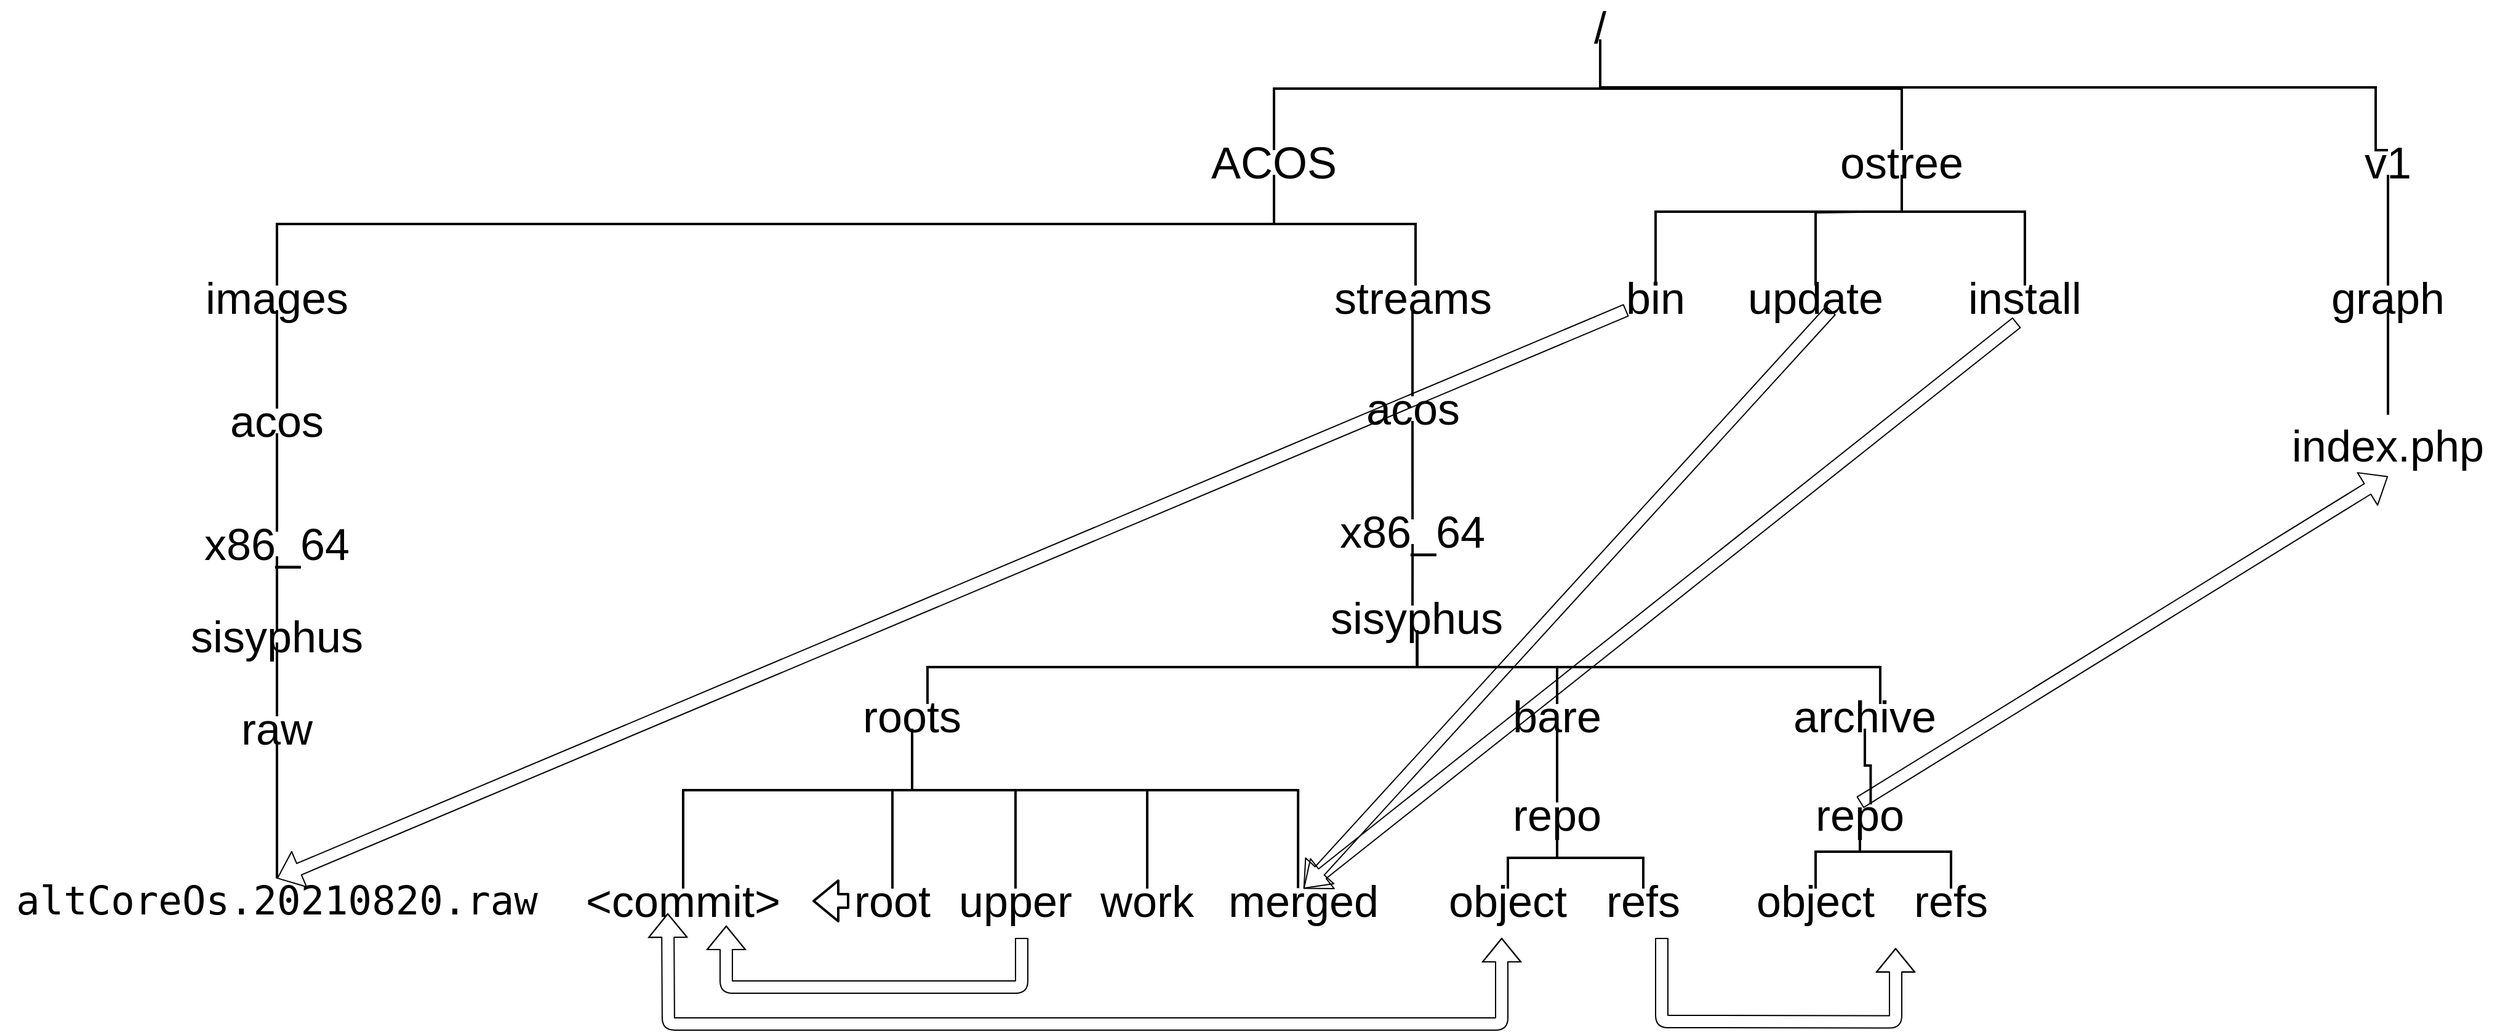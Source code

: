 <mxfile version="13.6.2" type="device"><diagram id="TjwSUJZpdIzTSSilTaJ3" name="Page-1"><mxGraphModel dx="2858" dy="-65" grid="1" gridSize="10" guides="1" tooltips="1" connect="1" arrows="1" fold="1" page="1" pageScale="1" pageWidth="827" pageHeight="1169" math="0" shadow="0"><root><mxCell id="0"/><mxCell id="1" parent="0"/><mxCell id="2EUhZd1DwOkogr_mi7t8-1" style="edgeStyle=orthogonalEdgeStyle;rounded=0;orthogonalLoop=1;jettySize=auto;html=1;endArrow=none;endFill=0;strokeWidth=2;" parent="1" source="2EUhZd1DwOkogr_mi7t8-3" target="2EUhZd1DwOkogr_mi7t8-6" edge="1"><mxGeometry relative="1" as="geometry"><Array as="points"><mxPoint x="1030" y="1370"/><mxPoint x="765" y="1370"/></Array></mxGeometry></mxCell><mxCell id="2EUhZd1DwOkogr_mi7t8-2" style="edgeStyle=orthogonalEdgeStyle;rounded=0;orthogonalLoop=1;jettySize=auto;html=1;exitX=0.5;exitY=1;exitDx=0;exitDy=0;entryX=0.5;entryY=0;entryDx=0;entryDy=0;endArrow=none;endFill=0;strokeWidth=2;" parent="1" source="2EUhZd1DwOkogr_mi7t8-3" target="2EUhZd1DwOkogr_mi7t8-8" edge="1"><mxGeometry relative="1" as="geometry"><Array as="points"><mxPoint x="1030" y="1369"/><mxPoint x="1660" y="1369"/></Array></mxGeometry></mxCell><mxCell id="2EUhZd1DwOkogr_mi7t8-83" style="edgeStyle=orthogonalEdgeStyle;rounded=0;orthogonalLoop=1;jettySize=auto;html=1;endArrow=none;endFill=0;strokeWidth=2;" parent="1" source="2EUhZd1DwOkogr_mi7t8-3" target="2EUhZd1DwOkogr_mi7t8-75" edge="1"><mxGeometry relative="1" as="geometry"><Array as="points"><mxPoint x="1030" y="1370"/><mxPoint x="1275" y="1370"/></Array></mxGeometry></mxCell><mxCell id="2EUhZd1DwOkogr_mi7t8-3" value="&lt;font style=&quot;font-size: 36px&quot;&gt;/&lt;/font&gt;" style="text;html=1;strokeColor=none;fillColor=none;align=center;verticalAlign=middle;whiteSpace=wrap;rounded=0;" parent="1" vertex="1"><mxGeometry x="1010" y="1310" width="40" height="20" as="geometry"/></mxCell><mxCell id="2EUhZd1DwOkogr_mi7t8-4" style="edgeStyle=orthogonalEdgeStyle;rounded=0;orthogonalLoop=1;jettySize=auto;html=1;exitX=0.5;exitY=1;exitDx=0;exitDy=0;entryX=0.5;entryY=0;entryDx=0;entryDy=0;endArrow=none;endFill=0;strokeWidth=2;" parent="1" source="2EUhZd1DwOkogr_mi7t8-6" target="2EUhZd1DwOkogr_mi7t8-12" edge="1"><mxGeometry relative="1" as="geometry"><Array as="points"><mxPoint x="765" y="1480"/><mxPoint x="-45" y="1480"/></Array></mxGeometry></mxCell><mxCell id="2EUhZd1DwOkogr_mi7t8-5" style="edgeStyle=orthogonalEdgeStyle;rounded=0;orthogonalLoop=1;jettySize=auto;html=1;exitX=0.5;exitY=1;exitDx=0;exitDy=0;endArrow=none;endFill=0;strokeWidth=2;" parent="1" source="2EUhZd1DwOkogr_mi7t8-6" target="2EUhZd1DwOkogr_mi7t8-23" edge="1"><mxGeometry relative="1" as="geometry"><Array as="points"><mxPoint x="765" y="1480"/><mxPoint x="880" y="1480"/></Array></mxGeometry></mxCell><mxCell id="2EUhZd1DwOkogr_mi7t8-6" value="&lt;font style=&quot;font-size: 36px&quot;&gt;ACOS&lt;/font&gt;" style="text;html=1;strokeColor=none;fillColor=none;align=center;verticalAlign=middle;whiteSpace=wrap;rounded=0;" parent="1" vertex="1"><mxGeometry x="740" y="1420" width="50" height="20" as="geometry"/></mxCell><mxCell id="2EUhZd1DwOkogr_mi7t8-7" style="edgeStyle=orthogonalEdgeStyle;rounded=0;orthogonalLoop=1;jettySize=auto;html=1;entryX=0.5;entryY=0;entryDx=0;entryDy=0;endArrow=none;endFill=0;strokeWidth=2;" parent="1" source="2EUhZd1DwOkogr_mi7t8-8" target="2EUhZd1DwOkogr_mi7t8-10" edge="1"><mxGeometry relative="1" as="geometry"/></mxCell><mxCell id="2EUhZd1DwOkogr_mi7t8-8" value="&lt;font style=&quot;font-size: 36px&quot;&gt;v1&lt;/font&gt;&lt;span style=&quot;color: rgba(0 , 0 , 0 , 0) ; font-family: monospace ; font-size: 0px&quot;&gt;%3CmxGraphModel%3E%3Croot%3E%3CmxCell%20id%3D%220%22%2F%3E%3CmxCell%20id%3D%221%22%20parent%3D%220%22%2F%3E%3CmxCell%20id%3D%222%22%20value%3D%22%26lt%3Bfont%20style%3D%26quot%3Bfont-size%3A%2036px%26quot%3B%26gt%3BACOS%26lt%3B%2Ffont%26gt%3B%22%20style%3D%22text%3Bhtml%3D1%3BstrokeColor%3Dnone%3BfillColor%3Dnone%3Balign%3Dcenter%3BverticalAlign%3Dmiddle%3BwhiteSpace%3Dwrap%3Brounded%3D0%3B%22%20vertex%3D%221%22%20parent%3D%221%22%3E%3CmxGeometry%20x%3D%22425%22%20y%3D%221380%22%20width%3D%2250%22%20height%3D%2220%22%20as%3D%22geometry%22%2F%3E%3C%2FmxCell%3E%3C%2Froot%3E%3C%2FmxGraphModel%3E&lt;/span&gt;" style="text;html=1;strokeColor=none;fillColor=none;align=center;verticalAlign=middle;whiteSpace=wrap;rounded=0;" parent="1" vertex="1"><mxGeometry x="1645" y="1420" width="50" height="20" as="geometry"/></mxCell><mxCell id="2EUhZd1DwOkogr_mi7t8-9" style="edgeStyle=orthogonalEdgeStyle;rounded=0;orthogonalLoop=1;jettySize=auto;html=1;endArrow=none;endFill=0;strokeWidth=2;" parent="1" source="2EUhZd1DwOkogr_mi7t8-10" target="2EUhZd1DwOkogr_mi7t8-18" edge="1"><mxGeometry relative="1" as="geometry"/></mxCell><mxCell id="2EUhZd1DwOkogr_mi7t8-10" value="&lt;span style=&quot;font-size: 36px&quot;&gt;graph&lt;/span&gt;" style="text;html=1;strokeColor=none;fillColor=none;align=center;verticalAlign=middle;whiteSpace=wrap;rounded=0;" parent="1" vertex="1"><mxGeometry x="1645" y="1530" width="50" height="20" as="geometry"/></mxCell><mxCell id="2EUhZd1DwOkogr_mi7t8-11" style="edgeStyle=orthogonalEdgeStyle;rounded=0;orthogonalLoop=1;jettySize=auto;html=1;exitX=0.5;exitY=1;exitDx=0;exitDy=0;entryX=0.5;entryY=0;entryDx=0;entryDy=0;endArrow=none;endFill=0;strokeWidth=2;" parent="1" source="2EUhZd1DwOkogr_mi7t8-28" target="2EUhZd1DwOkogr_mi7t8-25" edge="1"><mxGeometry relative="1" as="geometry"/></mxCell><mxCell id="2EUhZd1DwOkogr_mi7t8-12" value="&lt;font style=&quot;font-size: 36px&quot;&gt;images&lt;/font&gt;" style="text;html=1;strokeColor=none;fillColor=none;align=center;verticalAlign=middle;whiteSpace=wrap;rounded=0;" parent="1" vertex="1"><mxGeometry x="-70" y="1530" width="50" height="20" as="geometry"/></mxCell><mxCell id="2EUhZd1DwOkogr_mi7t8-58" style="edgeStyle=orthogonalEdgeStyle;rounded=0;orthogonalLoop=1;jettySize=auto;html=1;entryX=0.75;entryY=0;entryDx=0;entryDy=0;endArrow=none;endFill=0;strokeWidth=2;" parent="1" source="2EUhZd1DwOkogr_mi7t8-14" target="2EUhZd1DwOkogr_mi7t8-42" edge="1"><mxGeometry relative="1" as="geometry"><Array as="points"><mxPoint x="881" y="1840"/><mxPoint x="484" y="1840"/></Array></mxGeometry></mxCell><mxCell id="2EUhZd1DwOkogr_mi7t8-59" style="edgeStyle=orthogonalEdgeStyle;rounded=0;orthogonalLoop=1;jettySize=auto;html=1;entryX=0.5;entryY=0;entryDx=0;entryDy=0;endArrow=none;endFill=0;strokeWidth=2;" parent="1" source="2EUhZd1DwOkogr_mi7t8-14" target="2EUhZd1DwOkogr_mi7t8-41" edge="1"><mxGeometry relative="1" as="geometry"><Array as="points"><mxPoint x="881" y="1840"/><mxPoint x="995" y="1840"/></Array></mxGeometry></mxCell><mxCell id="2EUhZd1DwOkogr_mi7t8-60" style="edgeStyle=orthogonalEdgeStyle;rounded=0;orthogonalLoop=1;jettySize=auto;html=1;exitX=0.5;exitY=1;exitDx=0;exitDy=0;entryX=0.75;entryY=0;entryDx=0;entryDy=0;endArrow=none;endFill=0;strokeWidth=2;" parent="1" source="2EUhZd1DwOkogr_mi7t8-14" target="2EUhZd1DwOkogr_mi7t8-40" edge="1"><mxGeometry relative="1" as="geometry"/></mxCell><mxCell id="2EUhZd1DwOkogr_mi7t8-14" value="&lt;font style=&quot;font-size: 36px&quot;&gt;sisyphus&lt;/font&gt;" style="text;html=1;strokeColor=none;fillColor=none;align=center;verticalAlign=middle;whiteSpace=wrap;rounded=0;" parent="1" vertex="1"><mxGeometry x="856.25" y="1790" width="50" height="20" as="geometry"/></mxCell><mxCell id="2EUhZd1DwOkogr_mi7t8-57" style="edgeStyle=orthogonalEdgeStyle;rounded=0;orthogonalLoop=1;jettySize=auto;html=1;entryX=0.5;entryY=0;entryDx=0;entryDy=0;endArrow=none;endFill=0;strokeWidth=2;" parent="1" source="2EUhZd1DwOkogr_mi7t8-16" target="2EUhZd1DwOkogr_mi7t8-56" edge="1"><mxGeometry relative="1" as="geometry"/></mxCell><mxCell id="2EUhZd1DwOkogr_mi7t8-16" value="&lt;font style=&quot;font-size: 36px&quot;&gt;raw&lt;/font&gt;" style="text;html=1;strokeColor=none;fillColor=none;align=center;verticalAlign=middle;whiteSpace=wrap;rounded=0;" parent="1" vertex="1"><mxGeometry x="-70" y="1880" width="50" height="20" as="geometry"/></mxCell><mxCell id="2EUhZd1DwOkogr_mi7t8-73" style="edgeStyle=orthogonalEdgeStyle;rounded=0;orthogonalLoop=1;jettySize=auto;html=1;endArrow=none;endFill=0;strokeWidth=2;" parent="1" source="2EUhZd1DwOkogr_mi7t8-17" target="2EUhZd1DwOkogr_mi7t8-19" edge="1"><mxGeometry relative="1" as="geometry"><Array as="points"><mxPoint x="1241" y="1990"/><mxPoint x="1205" y="1990"/></Array></mxGeometry></mxCell><mxCell id="2EUhZd1DwOkogr_mi7t8-74" style="edgeStyle=orthogonalEdgeStyle;rounded=0;orthogonalLoop=1;jettySize=auto;html=1;endArrow=none;endFill=0;strokeWidth=2;" parent="1" source="2EUhZd1DwOkogr_mi7t8-17" target="2EUhZd1DwOkogr_mi7t8-20" edge="1"><mxGeometry relative="1" as="geometry"><Array as="points"><mxPoint x="1241" y="1990"/><mxPoint x="1315" y="1990"/></Array></mxGeometry></mxCell><mxCell id="2EUhZd1DwOkogr_mi7t8-17" value="&lt;font style=&quot;font-size: 36px&quot;&gt;repo&lt;/font&gt;" style="text;html=1;strokeColor=none;fillColor=none;align=center;verticalAlign=middle;whiteSpace=wrap;rounded=0;" parent="1" vertex="1"><mxGeometry x="1196" y="1950" width="90" height="20" as="geometry"/></mxCell><mxCell id="2EUhZd1DwOkogr_mi7t8-18" value="&lt;span style=&quot;font-size: 36px&quot;&gt;index.php&lt;/span&gt;" style="text;html=1;strokeColor=none;fillColor=none;align=center;verticalAlign=middle;whiteSpace=wrap;rounded=0;" parent="1" vertex="1"><mxGeometry x="1580" y="1635" width="180" height="50" as="geometry"/></mxCell><mxCell id="2EUhZd1DwOkogr_mi7t8-19" value="&lt;font style=&quot;font-size: 36px&quot;&gt;object&lt;/font&gt;" style="text;html=1;strokeColor=none;fillColor=none;align=center;verticalAlign=middle;whiteSpace=wrap;rounded=0;" parent="1" vertex="1"><mxGeometry x="1200" y="2020" width="10" height="20" as="geometry"/></mxCell><mxCell id="2EUhZd1DwOkogr_mi7t8-20" value="&lt;font style=&quot;font-size: 36px&quot;&gt;refs&lt;/font&gt;" style="text;html=1;strokeColor=none;fillColor=none;align=center;verticalAlign=middle;whiteSpace=wrap;rounded=0;" parent="1" vertex="1"><mxGeometry x="1290" y="2020" width="50" height="20" as="geometry"/></mxCell><mxCell id="2EUhZd1DwOkogr_mi7t8-21" value="" style="shape=flexArrow;endArrow=classic;startArrow=block;html=1;exitX=0.25;exitY=1;exitDx=0;exitDy=0;startFill=0;" parent="1" source="2EUhZd1DwOkogr_mi7t8-46" edge="1"><mxGeometry width="50" height="50" relative="1" as="geometry"><mxPoint x="940" y="1650" as="sourcePoint"/><mxPoint x="950" y="2060" as="targetPoint"/><Array as="points"><mxPoint x="273" y="2130"/><mxPoint x="950" y="2130"/></Array></mxGeometry></mxCell><mxCell id="2EUhZd1DwOkogr_mi7t8-22" style="edgeStyle=orthogonalEdgeStyle;rounded=0;orthogonalLoop=1;jettySize=auto;html=1;endArrow=none;endFill=0;strokeWidth=2;" parent="1" source="2EUhZd1DwOkogr_mi7t8-23" target="2EUhZd1DwOkogr_mi7t8-31" edge="1"><mxGeometry relative="1" as="geometry"/></mxCell><mxCell id="2EUhZd1DwOkogr_mi7t8-23" value="&lt;font style=&quot;font-size: 36px&quot;&gt;streams&lt;/font&gt;" style="text;html=1;strokeColor=none;fillColor=none;align=center;verticalAlign=middle;whiteSpace=wrap;rounded=0;" parent="1" vertex="1"><mxGeometry x="852.5" y="1530" width="50" height="20" as="geometry"/></mxCell><mxCell id="2EUhZd1DwOkogr_mi7t8-24" style="edgeStyle=orthogonalEdgeStyle;rounded=0;orthogonalLoop=1;jettySize=auto;html=1;entryX=0.5;entryY=0;entryDx=0;entryDy=0;endArrow=none;endFill=0;strokeWidth=2;" parent="1" source="2EUhZd1DwOkogr_mi7t8-25" target="2EUhZd1DwOkogr_mi7t8-16" edge="1"><mxGeometry relative="1" as="geometry"/></mxCell><mxCell id="2EUhZd1DwOkogr_mi7t8-25" value="&lt;font style=&quot;font-size: 36px&quot;&gt;sisyphus&lt;/font&gt;" style="text;html=1;strokeColor=none;fillColor=none;align=center;verticalAlign=middle;whiteSpace=wrap;rounded=0;" parent="1" vertex="1"><mxGeometry x="-70" y="1810" width="50" height="10" as="geometry"/></mxCell><mxCell id="2EUhZd1DwOkogr_mi7t8-26" value="&lt;font style=&quot;font-size: 36px&quot;&gt;acos&lt;/font&gt;" style="text;html=1;strokeColor=none;fillColor=none;align=center;verticalAlign=middle;whiteSpace=wrap;rounded=0;" parent="1" vertex="1"><mxGeometry x="-70" y="1630" width="50" height="20" as="geometry"/></mxCell><mxCell id="2EUhZd1DwOkogr_mi7t8-27" style="edgeStyle=orthogonalEdgeStyle;rounded=0;orthogonalLoop=1;jettySize=auto;html=1;exitX=0.5;exitY=1;exitDx=0;exitDy=0;entryX=0.5;entryY=0;entryDx=0;entryDy=0;endArrow=none;endFill=0;strokeWidth=2;" parent="1" source="2EUhZd1DwOkogr_mi7t8-12" target="2EUhZd1DwOkogr_mi7t8-26" edge="1"><mxGeometry relative="1" as="geometry"><mxPoint x="-45" y="1550" as="sourcePoint"/><mxPoint x="-45" y="2090" as="targetPoint"/></mxGeometry></mxCell><mxCell id="2EUhZd1DwOkogr_mi7t8-28" value="&lt;font style=&quot;font-size: 36px&quot;&gt;x86_64&lt;/font&gt;" style="text;html=1;strokeColor=none;fillColor=none;align=center;verticalAlign=middle;whiteSpace=wrap;rounded=0;" parent="1" vertex="1"><mxGeometry x="-70" y="1730" width="50" height="20" as="geometry"/></mxCell><mxCell id="2EUhZd1DwOkogr_mi7t8-29" style="edgeStyle=orthogonalEdgeStyle;rounded=0;orthogonalLoop=1;jettySize=auto;html=1;exitX=0.5;exitY=1;exitDx=0;exitDy=0;entryX=0.5;entryY=0;entryDx=0;entryDy=0;endArrow=none;endFill=0;strokeWidth=2;" parent="1" source="2EUhZd1DwOkogr_mi7t8-26" target="2EUhZd1DwOkogr_mi7t8-28" edge="1"><mxGeometry relative="1" as="geometry"><mxPoint x="-45" y="1650" as="sourcePoint"/><mxPoint x="-45" y="2090" as="targetPoint"/></mxGeometry></mxCell><mxCell id="2EUhZd1DwOkogr_mi7t8-30" style="edgeStyle=orthogonalEdgeStyle;rounded=0;orthogonalLoop=1;jettySize=auto;html=1;endArrow=none;endFill=0;strokeWidth=2;" parent="1" source="2EUhZd1DwOkogr_mi7t8-31" target="2EUhZd1DwOkogr_mi7t8-33" edge="1"><mxGeometry relative="1" as="geometry"/></mxCell><mxCell id="2EUhZd1DwOkogr_mi7t8-31" value="&lt;font style=&quot;font-size: 36px&quot;&gt;acos&lt;/font&gt;" style="text;html=1;strokeColor=none;fillColor=none;align=center;verticalAlign=middle;whiteSpace=wrap;rounded=0;" parent="1" vertex="1"><mxGeometry x="852.5" y="1620" width="50" height="20" as="geometry"/></mxCell><mxCell id="2EUhZd1DwOkogr_mi7t8-37" style="edgeStyle=orthogonalEdgeStyle;rounded=0;orthogonalLoop=1;jettySize=auto;html=1;entryX=0.425;entryY=0;entryDx=0;entryDy=0;entryPerimeter=0;strokeWidth=2;endArrow=none;endFill=0;" parent="1" source="2EUhZd1DwOkogr_mi7t8-33" target="2EUhZd1DwOkogr_mi7t8-14" edge="1"><mxGeometry relative="1" as="geometry"/></mxCell><mxCell id="2EUhZd1DwOkogr_mi7t8-33" value="&lt;font style=&quot;font-size: 36px&quot;&gt;x86_64&lt;/font&gt;" style="text;html=1;strokeColor=none;fillColor=none;align=center;verticalAlign=middle;whiteSpace=wrap;rounded=0;" parent="1" vertex="1"><mxGeometry x="856.25" y="1720" width="42.5" height="20" as="geometry"/></mxCell><mxCell id="2EUhZd1DwOkogr_mi7t8-70" style="edgeStyle=orthogonalEdgeStyle;rounded=0;orthogonalLoop=1;jettySize=auto;html=1;entryX=0.597;entryY=0.079;entryDx=0;entryDy=0;entryPerimeter=0;endArrow=none;endFill=0;strokeWidth=2;" parent="1" source="2EUhZd1DwOkogr_mi7t8-40" target="2EUhZd1DwOkogr_mi7t8-17" edge="1"><mxGeometry relative="1" as="geometry"/></mxCell><mxCell id="2EUhZd1DwOkogr_mi7t8-40" value="&lt;font style=&quot;font-size: 36px&quot;&gt;archive&lt;/font&gt;" style="text;html=1;strokeColor=none;fillColor=none;align=center;verticalAlign=middle;whiteSpace=wrap;rounded=0;" parent="1" vertex="1"><mxGeometry x="1220" y="1870" width="50" height="20" as="geometry"/></mxCell><mxCell id="2EUhZd1DwOkogr_mi7t8-67" style="edgeStyle=orthogonalEdgeStyle;rounded=0;orthogonalLoop=1;jettySize=auto;html=1;endArrow=none;endFill=0;strokeWidth=2;" parent="1" source="2EUhZd1DwOkogr_mi7t8-41" target="2EUhZd1DwOkogr_mi7t8-43" edge="1"><mxGeometry relative="1" as="geometry"/></mxCell><mxCell id="2EUhZd1DwOkogr_mi7t8-41" value="&lt;font style=&quot;font-size: 36px&quot;&gt;bare&lt;/font&gt;" style="text;html=1;strokeColor=none;fillColor=none;align=center;verticalAlign=middle;whiteSpace=wrap;rounded=0;" parent="1" vertex="1"><mxGeometry x="970" y="1870" width="50" height="20" as="geometry"/></mxCell><mxCell id="2EUhZd1DwOkogr_mi7t8-62" style="edgeStyle=orthogonalEdgeStyle;rounded=0;orthogonalLoop=1;jettySize=auto;html=1;endArrow=none;endFill=0;strokeWidth=2;" parent="1" source="2EUhZd1DwOkogr_mi7t8-42" target="2EUhZd1DwOkogr_mi7t8-46" edge="1"><mxGeometry relative="1" as="geometry"><Array as="points"><mxPoint x="471" y="1940"/><mxPoint x="285" y="1940"/></Array></mxGeometry></mxCell><mxCell id="2EUhZd1DwOkogr_mi7t8-63" style="edgeStyle=orthogonalEdgeStyle;rounded=0;orthogonalLoop=1;jettySize=auto;html=1;entryX=0.411;entryY=-0.021;entryDx=0;entryDy=0;entryPerimeter=0;endArrow=none;endFill=0;strokeWidth=2;" parent="1" source="2EUhZd1DwOkogr_mi7t8-42" target="2EUhZd1DwOkogr_mi7t8-53" edge="1"><mxGeometry relative="1" as="geometry"><Array as="points"><mxPoint x="471" y="1940"/><mxPoint x="785" y="1940"/></Array></mxGeometry></mxCell><mxCell id="2EUhZd1DwOkogr_mi7t8-64" style="edgeStyle=orthogonalEdgeStyle;rounded=0;orthogonalLoop=1;jettySize=auto;html=1;endArrow=none;endFill=0;strokeWidth=2;" parent="1" source="2EUhZd1DwOkogr_mi7t8-50" target="2EUhZd1DwOkogr_mi7t8-51" edge="1"><mxGeometry relative="1" as="geometry"><Array as="points"><mxPoint x="555" y="1940"/><mxPoint x="662" y="1940"/></Array></mxGeometry></mxCell><mxCell id="2EUhZd1DwOkogr_mi7t8-65" style="edgeStyle=orthogonalEdgeStyle;rounded=0;orthogonalLoop=1;jettySize=auto;html=1;endArrow=none;endFill=0;strokeWidth=2;" parent="1" source="2EUhZd1DwOkogr_mi7t8-42" target="2EUhZd1DwOkogr_mi7t8-49" edge="1"><mxGeometry relative="1" as="geometry"><Array as="points"><mxPoint x="471" y="1940"/><mxPoint x="455" y="1940"/></Array></mxGeometry></mxCell><mxCell id="2EUhZd1DwOkogr_mi7t8-42" value="&lt;font style=&quot;font-size: 36px&quot;&gt;roots&lt;/font&gt;" style="text;html=1;strokeColor=none;fillColor=none;align=center;verticalAlign=middle;whiteSpace=wrap;rounded=0;" parent="1" vertex="1"><mxGeometry x="446" y="1870" width="50" height="20" as="geometry"/></mxCell><mxCell id="2EUhZd1DwOkogr_mi7t8-71" style="edgeStyle=orthogonalEdgeStyle;rounded=0;orthogonalLoop=1;jettySize=auto;html=1;endArrow=none;endFill=0;strokeWidth=2;" parent="1" source="2EUhZd1DwOkogr_mi7t8-43" target="2EUhZd1DwOkogr_mi7t8-44" edge="1"><mxGeometry relative="1" as="geometry"/></mxCell><mxCell id="2EUhZd1DwOkogr_mi7t8-72" style="edgeStyle=orthogonalEdgeStyle;rounded=0;orthogonalLoop=1;jettySize=auto;html=1;endArrow=none;endFill=0;strokeWidth=2;" parent="1" source="2EUhZd1DwOkogr_mi7t8-43" target="2EUhZd1DwOkogr_mi7t8-45" edge="1"><mxGeometry relative="1" as="geometry"/></mxCell><mxCell id="2EUhZd1DwOkogr_mi7t8-43" value="&lt;font style=&quot;font-size: 36px&quot;&gt;repo&lt;/font&gt;" style="text;html=1;strokeColor=none;fillColor=none;align=center;verticalAlign=middle;whiteSpace=wrap;rounded=0;" parent="1" vertex="1"><mxGeometry x="950" y="1950" width="90" height="20" as="geometry"/></mxCell><mxCell id="2EUhZd1DwOkogr_mi7t8-44" value="&lt;font style=&quot;font-size: 36px&quot;&gt;object&lt;/font&gt;" style="text;html=1;strokeColor=none;fillColor=none;align=center;verticalAlign=middle;whiteSpace=wrap;rounded=0;" parent="1" vertex="1"><mxGeometry x="950" y="2020" width="10" height="20" as="geometry"/></mxCell><mxCell id="2EUhZd1DwOkogr_mi7t8-45" value="&lt;font style=&quot;font-size: 36px&quot;&gt;refs&lt;/font&gt;" style="text;html=1;strokeColor=none;fillColor=none;align=center;verticalAlign=middle;whiteSpace=wrap;rounded=0;" parent="1" vertex="1"><mxGeometry x="1040" y="2020" width="50" height="20" as="geometry"/></mxCell><mxCell id="2EUhZd1DwOkogr_mi7t8-46" value="&lt;span style=&quot;font-size: 36px&quot;&gt;&amp;lt;commit&amp;gt;&lt;/span&gt;" style="text;html=1;strokeColor=none;fillColor=none;align=center;verticalAlign=middle;whiteSpace=wrap;rounded=0;" parent="1" vertex="1"><mxGeometry x="260" y="2020" width="50" height="20" as="geometry"/></mxCell><mxCell id="2EUhZd1DwOkogr_mi7t8-49" value="&lt;font style=&quot;font-size: 36px&quot;&gt;root&lt;/font&gt;" style="text;html=1;strokeColor=none;fillColor=none;align=center;verticalAlign=middle;whiteSpace=wrap;rounded=0;" parent="1" vertex="1"><mxGeometry x="430" y="2020" width="50" height="20" as="geometry"/></mxCell><mxCell id="2EUhZd1DwOkogr_mi7t8-50" value="&lt;font style=&quot;font-size: 36px&quot;&gt;upper&lt;/font&gt;" style="text;html=1;strokeColor=none;fillColor=none;align=center;verticalAlign=middle;whiteSpace=wrap;rounded=0;" parent="1" vertex="1"><mxGeometry x="530" y="2020" width="50" height="20" as="geometry"/></mxCell><mxCell id="2EUhZd1DwOkogr_mi7t8-51" value="&lt;font style=&quot;font-size: 36px&quot;&gt;work&lt;/font&gt;" style="text;html=1;strokeColor=none;fillColor=none;align=center;verticalAlign=middle;whiteSpace=wrap;rounded=0;" parent="1" vertex="1"><mxGeometry x="637" y="2020" width="50" height="20" as="geometry"/></mxCell><mxCell id="2EUhZd1DwOkogr_mi7t8-53" value="&lt;span style=&quot;font-size: 36px&quot;&gt;merged&lt;/span&gt;" style="text;html=1;strokeColor=none;fillColor=none;align=center;verticalAlign=middle;whiteSpace=wrap;rounded=0;" parent="1" vertex="1"><mxGeometry x="764" y="2020" width="50" height="20" as="geometry"/></mxCell><mxCell id="2EUhZd1DwOkogr_mi7t8-56" value="&lt;span style=&quot;font-family: monospace&quot;&gt;&lt;span style=&quot;background-color: rgb(255 , 255 , 255)&quot;&gt;&lt;font style=&quot;font-size: 32px&quot;&gt;altCoreOs.20210820.raw&lt;/font&gt;&lt;/span&gt;&lt;br&gt;&lt;/span&gt;" style="text;html=1;strokeColor=none;fillColor=none;align=center;verticalAlign=middle;whiteSpace=wrap;rounded=0;" parent="1" vertex="1"><mxGeometry x="-270" y="2011.75" width="450" height="36.5" as="geometry"/></mxCell><mxCell id="2EUhZd1DwOkogr_mi7t8-61" value="" style="shape=flexArrow;endArrow=classic;html=1;strokeWidth=2;" parent="1" edge="1"><mxGeometry width="50" height="50" relative="1" as="geometry"><mxPoint x="420" y="2030" as="sourcePoint"/><mxPoint x="390" y="2030" as="targetPoint"/></mxGeometry></mxCell><mxCell id="2EUhZd1DwOkogr_mi7t8-80" style="edgeStyle=orthogonalEdgeStyle;rounded=0;orthogonalLoop=1;jettySize=auto;html=1;entryX=0.5;entryY=0;entryDx=0;entryDy=0;endArrow=none;endFill=0;strokeWidth=2;" parent="1" source="2EUhZd1DwOkogr_mi7t8-75" target="2EUhZd1DwOkogr_mi7t8-77" edge="1"><mxGeometry relative="1" as="geometry"><Array as="points"><mxPoint x="1275" y="1470"/><mxPoint x="1075" y="1470"/></Array></mxGeometry></mxCell><mxCell id="2EUhZd1DwOkogr_mi7t8-81" style="edgeStyle=orthogonalEdgeStyle;rounded=0;orthogonalLoop=1;jettySize=auto;html=1;entryX=0.5;entryY=0;entryDx=0;entryDy=0;endArrow=none;endFill=0;strokeWidth=2;" parent="1" target="2EUhZd1DwOkogr_mi7t8-78" edge="1"><mxGeometry relative="1" as="geometry"><mxPoint x="1240" y="1470" as="sourcePoint"/></mxGeometry></mxCell><mxCell id="2EUhZd1DwOkogr_mi7t8-82" style="edgeStyle=orthogonalEdgeStyle;rounded=0;orthogonalLoop=1;jettySize=auto;html=1;endArrow=none;endFill=0;strokeWidth=2;" parent="1" source="2EUhZd1DwOkogr_mi7t8-75" target="2EUhZd1DwOkogr_mi7t8-79" edge="1"><mxGeometry relative="1" as="geometry"><Array as="points"><mxPoint x="1275" y="1470"/><mxPoint x="1375" y="1470"/></Array></mxGeometry></mxCell><mxCell id="2EUhZd1DwOkogr_mi7t8-75" value="&lt;span style=&quot;font-size: 36px&quot;&gt;ostree&lt;/span&gt;" style="text;html=1;strokeColor=none;fillColor=none;align=center;verticalAlign=middle;whiteSpace=wrap;rounded=0;" parent="1" vertex="1"><mxGeometry x="1250" y="1420" width="50" height="20" as="geometry"/></mxCell><mxCell id="2EUhZd1DwOkogr_mi7t8-77" value="&lt;span style=&quot;font-size: 36px&quot;&gt;bin&lt;/span&gt;" style="text;html=1;strokeColor=none;fillColor=none;align=center;verticalAlign=middle;whiteSpace=wrap;rounded=0;" parent="1" vertex="1"><mxGeometry x="1050" y="1530" width="50" height="20" as="geometry"/></mxCell><mxCell id="2EUhZd1DwOkogr_mi7t8-78" value="&lt;span style=&quot;font-size: 36px&quot;&gt;update&lt;/span&gt;" style="text;html=1;strokeColor=none;fillColor=none;align=center;verticalAlign=middle;whiteSpace=wrap;rounded=0;" parent="1" vertex="1"><mxGeometry x="1180" y="1530" width="50" height="20" as="geometry"/></mxCell><mxCell id="2EUhZd1DwOkogr_mi7t8-79" value="&lt;span style=&quot;font-size: 36px&quot;&gt;install&lt;/span&gt;" style="text;html=1;strokeColor=none;fillColor=none;align=center;verticalAlign=middle;whiteSpace=wrap;rounded=0;" parent="1" vertex="1"><mxGeometry x="1350" y="1530" width="50" height="20" as="geometry"/></mxCell><mxCell id="i_RulCtUMJugqj7itpLy-4" value="" style="shape=flexArrow;endArrow=classic;startArrow=none;html=1;startFill=0;" parent="1" edge="1"><mxGeometry width="50" height="50" relative="1" as="geometry"><mxPoint x="1080" y="2060" as="sourcePoint"/><mxPoint x="1270.0" y="2068.25" as="targetPoint"/><Array as="points"><mxPoint x="1080" y="2128"/><mxPoint x="1270" y="2128.25"/></Array></mxGeometry></mxCell><mxCell id="i_RulCtUMJugqj7itpLy-6" value="" style="shape=flexArrow;endArrow=classic;html=1;" parent="1" edge="1"><mxGeometry width="50" height="50" relative="1" as="geometry"><mxPoint x="560" y="2060" as="sourcePoint"/><mxPoint x="320" y="2050" as="targetPoint"/><Array as="points"><mxPoint x="560" y="2100"/><mxPoint x="320" y="2100"/></Array></mxGeometry></mxCell><mxCell id="i_RulCtUMJugqj7itpLy-7" value="" style="shape=flexArrow;endArrow=classic;html=1;entryX=0.5;entryY=1;entryDx=0;entryDy=0;exitX=0.5;exitY=0;exitDx=0;exitDy=0;" parent="1" source="2EUhZd1DwOkogr_mi7t8-17" target="2EUhZd1DwOkogr_mi7t8-18" edge="1"><mxGeometry width="50" height="50" relative="1" as="geometry"><mxPoint x="920" y="1900" as="sourcePoint"/><mxPoint x="970" y="1850" as="targetPoint"/></mxGeometry></mxCell><mxCell id="i_RulCtUMJugqj7itpLy-8" value="" style="shape=flexArrow;endArrow=classic;html=1;exitX=0.75;exitY=1;exitDx=0;exitDy=0;entryX=0.5;entryY=0;entryDx=0;entryDy=0;" parent="1" source="2EUhZd1DwOkogr_mi7t8-78" target="2EUhZd1DwOkogr_mi7t8-53" edge="1"><mxGeometry width="50" height="50" relative="1" as="geometry"><mxPoint x="920" y="1900" as="sourcePoint"/><mxPoint x="970" y="1850" as="targetPoint"/></mxGeometry></mxCell><mxCell id="i_RulCtUMJugqj7itpLy-9" value="" style="shape=flexArrow;endArrow=classic;html=1;exitX=0.75;exitY=1;exitDx=0;exitDy=0;entryX=0.5;entryY=0;entryDx=0;entryDy=0;" parent="1" target="2EUhZd1DwOkogr_mi7t8-53" edge="1"><mxGeometry width="50" height="50" relative="1" as="geometry"><mxPoint x="1368.5" y="1560" as="sourcePoint"/><mxPoint x="940.0" y="2030" as="targetPoint"/></mxGeometry></mxCell><mxCell id="FK3dlSn39Y52IZYCz6id-1" value="" style="shape=flexArrow;endArrow=classic;html=1;entryX=0.5;entryY=0;entryDx=0;entryDy=0;" edge="1" parent="1" source="2EUhZd1DwOkogr_mi7t8-77" target="2EUhZd1DwOkogr_mi7t8-56"><mxGeometry width="50" height="50" relative="1" as="geometry"><mxPoint x="610" y="1760" as="sourcePoint"/><mxPoint x="660" y="1710" as="targetPoint"/></mxGeometry></mxCell></root></mxGraphModel></diagram></mxfile>